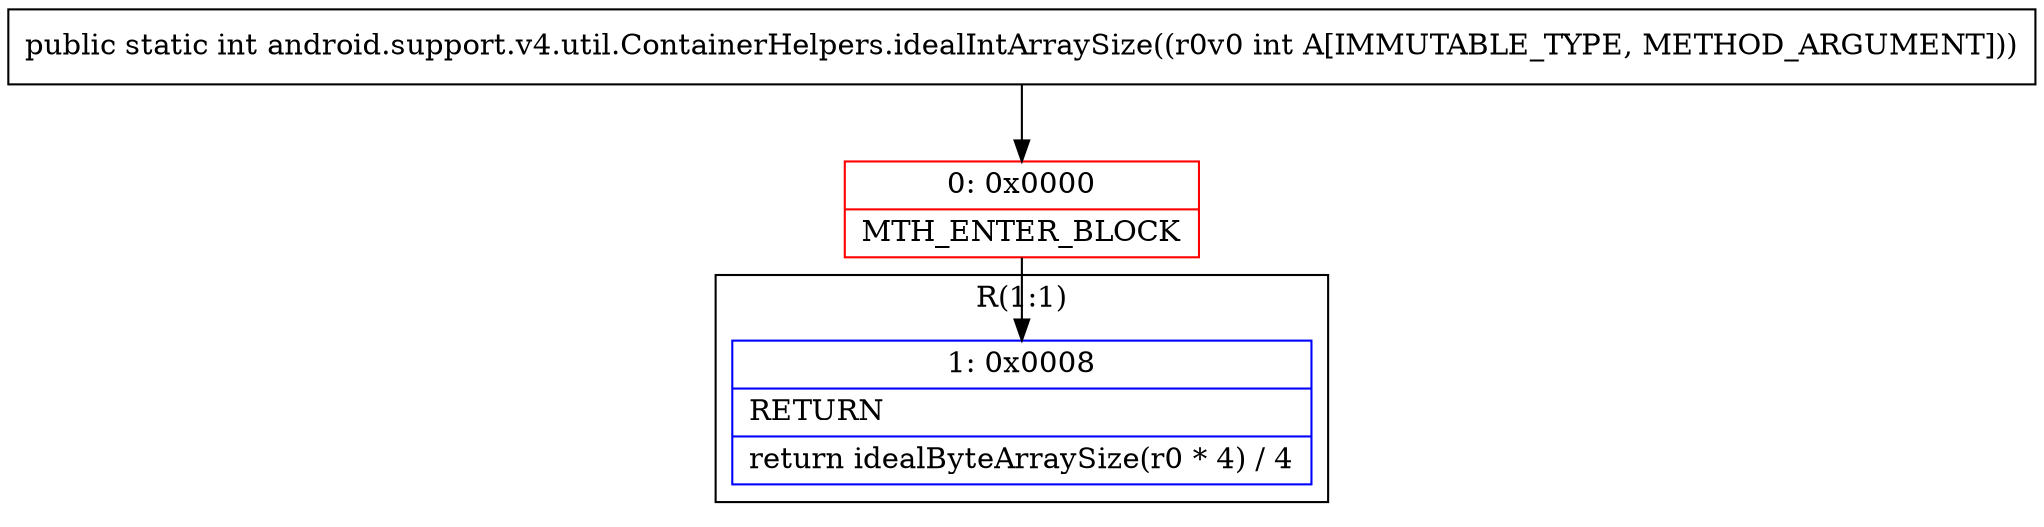 digraph "CFG forandroid.support.v4.util.ContainerHelpers.idealIntArraySize(I)I" {
subgraph cluster_Region_552223313 {
label = "R(1:1)";
node [shape=record,color=blue];
Node_1 [shape=record,label="{1\:\ 0x0008|RETURN\l|return idealByteArraySize(r0 * 4) \/ 4\l}"];
}
Node_0 [shape=record,color=red,label="{0\:\ 0x0000|MTH_ENTER_BLOCK\l}"];
MethodNode[shape=record,label="{public static int android.support.v4.util.ContainerHelpers.idealIntArraySize((r0v0 int A[IMMUTABLE_TYPE, METHOD_ARGUMENT])) }"];
MethodNode -> Node_0;
Node_0 -> Node_1;
}

